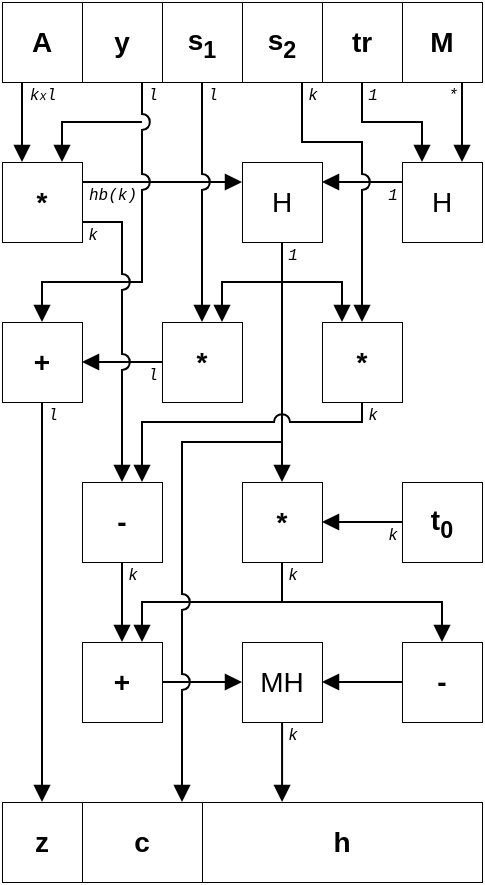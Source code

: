 <mxfile version="20.3.0" type="device"><diagram id="kgpKYQtTHZ0yAKxKKP6v" name="Page-1"><mxGraphModel dx="813" dy="517" grid="1" gridSize="10" guides="1" tooltips="1" connect="1" arrows="1" fold="1" page="1" pageScale="1" pageWidth="850" pageHeight="1100" math="0" shadow="0"><root><mxCell id="0"/><mxCell id="1" parent="0"/><mxCell id="dFb1fOfkgWLa8ki5pc7w-33" style="edgeStyle=orthogonalEdgeStyle;rounded=0;jumpStyle=arc;jumpSize=8;orthogonalLoop=1;jettySize=auto;html=1;entryX=0.5;entryY=0;entryDx=0;entryDy=0;endArrow=block;endFill=1;" parent="1" source="dFb1fOfkgWLa8ki5pc7w-8" target="dFb1fOfkgWLa8ki5pc7w-32" edge="1"><mxGeometry relative="1" as="geometry"/></mxCell><mxCell id="9cmA0hQNFxoOdOFhQ6iF-42" style="edgeStyle=orthogonalEdgeStyle;rounded=0;jumpStyle=arc;jumpSize=10;orthogonalLoop=1;jettySize=auto;html=1;entryX=0.25;entryY=0;entryDx=0;entryDy=0;fontSize=6;startArrow=none;startFill=0;endArrow=block;endFill=1;exitX=0.25;exitY=1;exitDx=0;exitDy=0;" parent="1" source="3KpETBeqzy1ZQJSmCBxF-336" target="GimO8Tfs8xw4bccf_avH-1" edge="1"><mxGeometry relative="1" as="geometry"><Array as="points"><mxPoint x="330" y="320"/></Array><mxPoint x="190" y="310" as="sourcePoint"/></mxGeometry></mxCell><mxCell id="3KpETBeqzy1ZQJSmCBxF-336" value="&lt;b&gt;A&lt;/b&gt;" style="rounded=0;whiteSpace=wrap;html=1;strokeWidth=0.5;fontFamily=Helvetica;fontSize=14;fillColor=default;" parent="1" vertex="1"><mxGeometry x="320" y="240" width="40" height="40" as="geometry"/></mxCell><mxCell id="3KpETBeqzy1ZQJSmCBxF-337" value="&lt;b&gt;y&lt;/b&gt;" style="rounded=0;whiteSpace=wrap;html=1;strokeWidth=0.5;fontFamily=Helvetica;fontSize=14;fillColor=default;" parent="1" vertex="1"><mxGeometry x="360" y="240" width="40" height="40" as="geometry"/></mxCell><mxCell id="3KpETBeqzy1ZQJSmCBxF-338" value="&lt;b&gt;s&lt;sub&gt;1&lt;/sub&gt;&lt;/b&gt;" style="rounded=0;whiteSpace=wrap;html=1;strokeWidth=0.5;fontFamily=Helvetica;fontSize=14;fillColor=default;" parent="1" vertex="1"><mxGeometry x="400" y="240" width="40" height="40" as="geometry"/></mxCell><mxCell id="dFb1fOfkgWLa8ki5pc7w-9" style="edgeStyle=orthogonalEdgeStyle;rounded=0;orthogonalLoop=1;jettySize=auto;html=1;entryX=0;entryY=0.25;entryDx=0;entryDy=0;endArrow=block;endFill=1;exitX=1;exitY=0.25;exitDx=0;exitDy=0;" parent="1" source="GimO8Tfs8xw4bccf_avH-1" target="dFb1fOfkgWLa8ki5pc7w-8" edge="1"><mxGeometry relative="1" as="geometry"/></mxCell><mxCell id="dFb1fOfkgWLa8ki5pc7w-59" style="edgeStyle=orthogonalEdgeStyle;rounded=0;jumpStyle=arc;jumpSize=8;orthogonalLoop=1;jettySize=auto;html=1;exitX=0.75;exitY=0;exitDx=0;exitDy=0;endArrow=block;endFill=1;entryX=0.75;entryY=0;entryDx=0;entryDy=0;" parent="1" target="GimO8Tfs8xw4bccf_avH-1" edge="1"><mxGeometry relative="1" as="geometry"><mxPoint x="390" y="300" as="sourcePoint"/><Array as="points"><mxPoint x="350" y="300"/></Array></mxGeometry></mxCell><mxCell id="GimO8Tfs8xw4bccf_avH-1" value="&lt;b&gt;*&lt;/b&gt;" style="rounded=0;whiteSpace=wrap;html=1;strokeWidth=0.5;fontFamily=Helvetica;fontSize=14;fillColor=default;" parent="1" vertex="1"><mxGeometry x="320" y="320" width="40" height="40" as="geometry"/></mxCell><mxCell id="GimO8Tfs8xw4bccf_avH-8" value="&lt;font face=&quot;Courier New&quot; style=&quot;font-size: 8px;&quot;&gt;k&lt;/font&gt;&lt;font face=&quot;Courier New&quot; style=&quot;font-size: 6px;&quot;&gt;x&lt;/font&gt;&lt;font face=&quot;Courier New&quot; style=&quot;font-size: 8px;&quot;&gt;l&lt;/font&gt;" style="text;html=1;align=center;verticalAlign=middle;resizable=0;points=[];autosize=1;strokeColor=none;fillColor=none;fontStyle=2" parent="1" vertex="1"><mxGeometry x="320" y="270" width="40" height="30" as="geometry"/></mxCell><mxCell id="9cmA0hQNFxoOdOFhQ6iF-6" value="&lt;b&gt;c&lt;/b&gt;" style="rounded=0;whiteSpace=wrap;html=1;strokeWidth=0.5;fontFamily=Helvetica;fontSize=14;fillColor=default;" parent="1" vertex="1"><mxGeometry x="360" y="640" width="60" height="40" as="geometry"/></mxCell><mxCell id="9cmA0hQNFxoOdOFhQ6iF-7" value="&lt;b&gt;z&lt;/b&gt;" style="rounded=0;whiteSpace=wrap;html=1;strokeWidth=0.5;fontFamily=Helvetica;fontSize=14;fillColor=default;" parent="1" vertex="1"><mxGeometry x="320" y="640" width="40" height="40" as="geometry"/></mxCell><mxCell id="dFb1fOfkgWLa8ki5pc7w-6" style="edgeStyle=orthogonalEdgeStyle;rounded=0;orthogonalLoop=1;jettySize=auto;html=1;exitX=0.75;exitY=1;exitDx=0;exitDy=0;entryX=0.75;entryY=0;entryDx=0;entryDy=0;endArrow=block;endFill=1;" parent="1" source="9cmA0hQNFxoOdOFhQ6iF-24" target="dFb1fOfkgWLa8ki5pc7w-3" edge="1"><mxGeometry relative="1" as="geometry"/></mxCell><mxCell id="9cmA0hQNFxoOdOFhQ6iF-24" value="&lt;b&gt;M&lt;/b&gt;" style="rounded=0;whiteSpace=wrap;html=1;strokeWidth=0.5;fontFamily=Helvetica;fontSize=14;fillColor=default;" parent="1" vertex="1"><mxGeometry x="520" y="240" width="40" height="40" as="geometry"/></mxCell><mxCell id="dFb1fOfkgWLa8ki5pc7w-1" value="&lt;b&gt;s&lt;sub&gt;2&lt;/sub&gt;&lt;/b&gt;" style="rounded=0;whiteSpace=wrap;html=1;strokeWidth=0.5;fontFamily=Helvetica;fontSize=14;fillColor=default;" parent="1" vertex="1"><mxGeometry x="440" y="240" width="40" height="40" as="geometry"/></mxCell><mxCell id="dFb1fOfkgWLa8ki5pc7w-5" style="edgeStyle=orthogonalEdgeStyle;rounded=0;orthogonalLoop=1;jettySize=auto;html=1;entryX=0.25;entryY=0;entryDx=0;entryDy=0;endArrow=block;endFill=1;" parent="1" source="dFb1fOfkgWLa8ki5pc7w-2" target="dFb1fOfkgWLa8ki5pc7w-3" edge="1"><mxGeometry relative="1" as="geometry"/></mxCell><mxCell id="dFb1fOfkgWLa8ki5pc7w-2" value="&lt;b&gt;tr&lt;/b&gt;" style="rounded=0;whiteSpace=wrap;html=1;strokeWidth=0.5;fontFamily=Helvetica;fontSize=14;fillColor=default;" parent="1" vertex="1"><mxGeometry x="480" y="240" width="40" height="40" as="geometry"/></mxCell><mxCell id="dFb1fOfkgWLa8ki5pc7w-10" style="edgeStyle=orthogonalEdgeStyle;rounded=0;orthogonalLoop=1;jettySize=auto;html=1;entryX=1;entryY=0.25;entryDx=0;entryDy=0;endArrow=block;endFill=1;exitX=0;exitY=0.25;exitDx=0;exitDy=0;" parent="1" source="dFb1fOfkgWLa8ki5pc7w-3" target="dFb1fOfkgWLa8ki5pc7w-8" edge="1"><mxGeometry relative="1" as="geometry"/></mxCell><mxCell id="dFb1fOfkgWLa8ki5pc7w-3" value="H" style="rounded=0;whiteSpace=wrap;html=1;strokeWidth=0.5;fontFamily=Helvetica;fontSize=14;fillColor=default;" parent="1" vertex="1"><mxGeometry x="520" y="320" width="40" height="40" as="geometry"/></mxCell><mxCell id="dFb1fOfkgWLa8ki5pc7w-8" value="H" style="rounded=0;whiteSpace=wrap;html=1;strokeWidth=0.5;fontFamily=Helvetica;fontSize=14;fillColor=default;" parent="1" vertex="1"><mxGeometry x="440" y="320" width="40" height="40" as="geometry"/></mxCell><mxCell id="dFb1fOfkgWLa8ki5pc7w-47" style="edgeStyle=orthogonalEdgeStyle;rounded=0;jumpStyle=arc;jumpSize=8;orthogonalLoop=1;jettySize=auto;html=1;entryX=0.5;entryY=0;entryDx=0;entryDy=0;endArrow=block;endFill=1;" parent="1" source="dFb1fOfkgWLa8ki5pc7w-11" target="9cmA0hQNFxoOdOFhQ6iF-7" edge="1"><mxGeometry relative="1" as="geometry"/></mxCell><mxCell id="dFb1fOfkgWLa8ki5pc7w-11" value="&lt;b&gt;+&lt;/b&gt;" style="rounded=0;whiteSpace=wrap;html=1;strokeWidth=0.5;fontFamily=Helvetica;fontSize=14;fillColor=default;" parent="1" vertex="1"><mxGeometry x="320" y="400" width="40" height="40" as="geometry"/></mxCell><mxCell id="dFb1fOfkgWLa8ki5pc7w-12" style="edgeStyle=orthogonalEdgeStyle;rounded=0;orthogonalLoop=1;jettySize=auto;html=1;exitX=0.75;exitY=1;exitDx=0;exitDy=0;entryX=0.5;entryY=0;entryDx=0;entryDy=0;endArrow=block;endFill=1;jumpStyle=arc;jumpSize=8;" parent="1" source="3KpETBeqzy1ZQJSmCBxF-337" target="dFb1fOfkgWLa8ki5pc7w-11" edge="1"><mxGeometry relative="1" as="geometry"><Array as="points"><mxPoint x="390" y="380"/><mxPoint x="340" y="380"/></Array></mxGeometry></mxCell><mxCell id="dFb1fOfkgWLa8ki5pc7w-20" style="edgeStyle=orthogonalEdgeStyle;rounded=0;jumpStyle=arc;jumpSize=8;orthogonalLoop=1;jettySize=auto;html=1;entryX=1;entryY=0.5;entryDx=0;entryDy=0;endArrow=block;endFill=1;" parent="1" source="dFb1fOfkgWLa8ki5pc7w-13" target="dFb1fOfkgWLa8ki5pc7w-11" edge="1"><mxGeometry relative="1" as="geometry"/></mxCell><mxCell id="dFb1fOfkgWLa8ki5pc7w-67" style="edgeStyle=orthogonalEdgeStyle;rounded=0;jumpStyle=arc;jumpSize=8;orthogonalLoop=1;jettySize=auto;html=1;exitX=0.75;exitY=0;exitDx=0;exitDy=0;endArrow=block;endFill=1;entryX=0.75;entryY=0;entryDx=0;entryDy=0;" parent="1" target="dFb1fOfkgWLa8ki5pc7w-13" edge="1"><mxGeometry relative="1" as="geometry"><mxPoint x="460" y="380.0" as="sourcePoint"/><Array as="points"><mxPoint x="430" y="380"/></Array></mxGeometry></mxCell><mxCell id="dFb1fOfkgWLa8ki5pc7w-13" value="&lt;b&gt;*&lt;/b&gt;" style="rounded=0;whiteSpace=wrap;html=1;strokeWidth=0.5;fontFamily=Helvetica;fontSize=14;fillColor=default;" parent="1" vertex="1"><mxGeometry x="400" y="400" width="40" height="40" as="geometry"/></mxCell><mxCell id="dFb1fOfkgWLa8ki5pc7w-34" style="edgeStyle=orthogonalEdgeStyle;rounded=0;jumpStyle=arc;jumpSize=8;orthogonalLoop=1;jettySize=auto;html=1;entryX=0.75;entryY=0;entryDx=0;entryDy=0;endArrow=block;endFill=1;" parent="1" source="dFb1fOfkgWLa8ki5pc7w-14" target="dFb1fOfkgWLa8ki5pc7w-22" edge="1"><mxGeometry relative="1" as="geometry"><Array as="points"><mxPoint x="500" y="450"/><mxPoint x="390" y="450"/></Array></mxGeometry></mxCell><mxCell id="dFb1fOfkgWLa8ki5pc7w-65" style="edgeStyle=orthogonalEdgeStyle;rounded=0;jumpStyle=arc;jumpSize=8;orthogonalLoop=1;jettySize=auto;html=1;endArrow=block;endFill=1;entryX=0.25;entryY=0;entryDx=0;entryDy=0;" parent="1" target="dFb1fOfkgWLa8ki5pc7w-14" edge="1"><mxGeometry relative="1" as="geometry"><mxPoint x="460" y="380" as="sourcePoint"/><Array as="points"><mxPoint x="460" y="380"/><mxPoint x="490" y="380"/></Array></mxGeometry></mxCell><mxCell id="dFb1fOfkgWLa8ki5pc7w-14" value="&lt;b&gt;*&lt;/b&gt;" style="rounded=0;whiteSpace=wrap;html=1;strokeWidth=0.5;fontFamily=Helvetica;fontSize=14;fillColor=default;" parent="1" vertex="1"><mxGeometry x="480" y="400" width="40" height="40" as="geometry"/></mxCell><mxCell id="dFb1fOfkgWLa8ki5pc7w-18" style="edgeStyle=orthogonalEdgeStyle;rounded=0;jumpStyle=arc;jumpSize=8;orthogonalLoop=1;jettySize=auto;html=1;entryX=0.5;entryY=0;entryDx=0;entryDy=0;endArrow=block;endFill=1;" parent="1" source="dFb1fOfkgWLa8ki5pc7w-1" target="dFb1fOfkgWLa8ki5pc7w-14" edge="1"><mxGeometry relative="1" as="geometry"><Array as="points"><mxPoint x="470" y="310"/><mxPoint x="500" y="310"/></Array></mxGeometry></mxCell><mxCell id="dFb1fOfkgWLa8ki5pc7w-17" style="edgeStyle=orthogonalEdgeStyle;rounded=0;jumpStyle=arc;jumpSize=8;orthogonalLoop=1;jettySize=auto;html=1;endArrow=block;endFill=1;" parent="1" source="3KpETBeqzy1ZQJSmCBxF-338" target="dFb1fOfkgWLa8ki5pc7w-13" edge="1"><mxGeometry relative="1" as="geometry"/></mxCell><mxCell id="dFb1fOfkgWLa8ki5pc7w-23" style="edgeStyle=orthogonalEdgeStyle;rounded=0;jumpStyle=arc;jumpSize=8;orthogonalLoop=1;jettySize=auto;html=1;endArrow=block;endFill=1;entryX=0.5;entryY=0;entryDx=0;entryDy=0;exitX=1;exitY=0.75;exitDx=0;exitDy=0;" parent="1" source="GimO8Tfs8xw4bccf_avH-1" target="dFb1fOfkgWLa8ki5pc7w-22" edge="1"><mxGeometry relative="1" as="geometry"><mxPoint x="380" y="350" as="sourcePoint"/></mxGeometry></mxCell><mxCell id="dFb1fOfkgWLa8ki5pc7w-30" style="edgeStyle=orthogonalEdgeStyle;rounded=0;jumpStyle=arc;jumpSize=8;orthogonalLoop=1;jettySize=auto;html=1;entryX=0.5;entryY=0;entryDx=0;entryDy=0;endArrow=block;endFill=1;" parent="1" source="dFb1fOfkgWLa8ki5pc7w-22" target="dFb1fOfkgWLa8ki5pc7w-29" edge="1"><mxGeometry relative="1" as="geometry"/></mxCell><mxCell id="dFb1fOfkgWLa8ki5pc7w-22" value="&lt;b&gt;-&lt;/b&gt;" style="rounded=0;whiteSpace=wrap;html=1;strokeWidth=0.5;fontFamily=Helvetica;fontSize=14;fillColor=default;" parent="1" vertex="1"><mxGeometry x="360" y="480" width="40" height="40" as="geometry"/></mxCell><mxCell id="dFb1fOfkgWLa8ki5pc7w-36" style="edgeStyle=orthogonalEdgeStyle;rounded=0;jumpStyle=arc;jumpSize=8;orthogonalLoop=1;jettySize=auto;html=1;entryX=1;entryY=0.5;entryDx=0;entryDy=0;endArrow=block;endFill=1;" parent="1" source="dFb1fOfkgWLa8ki5pc7w-26" target="dFb1fOfkgWLa8ki5pc7w-32" edge="1"><mxGeometry relative="1" as="geometry"/></mxCell><mxCell id="dFb1fOfkgWLa8ki5pc7w-26" value="&lt;b&gt;t&lt;sub&gt;0&lt;/sub&gt;&lt;/b&gt;" style="rounded=0;whiteSpace=wrap;html=1;strokeWidth=0.5;fontFamily=Helvetica;fontSize=14;fillColor=default;" parent="1" vertex="1"><mxGeometry x="520" y="480" width="40" height="40" as="geometry"/></mxCell><mxCell id="dFb1fOfkgWLa8ki5pc7w-49" style="edgeStyle=orthogonalEdgeStyle;rounded=0;jumpStyle=arc;jumpSize=8;orthogonalLoop=1;jettySize=auto;html=1;entryX=0;entryY=0.5;entryDx=0;entryDy=0;endArrow=block;endFill=1;" parent="1" source="dFb1fOfkgWLa8ki5pc7w-29" target="dFb1fOfkgWLa8ki5pc7w-37" edge="1"><mxGeometry relative="1" as="geometry"/></mxCell><mxCell id="dFb1fOfkgWLa8ki5pc7w-29" value="&lt;b&gt;+&lt;/b&gt;" style="rounded=0;whiteSpace=wrap;html=1;strokeWidth=0.5;fontFamily=Helvetica;fontSize=14;fillColor=default;" parent="1" vertex="1"><mxGeometry x="360" y="560" width="40" height="40" as="geometry"/></mxCell><mxCell id="dFb1fOfkgWLa8ki5pc7w-35" style="edgeStyle=orthogonalEdgeStyle;rounded=0;jumpStyle=arc;jumpSize=8;orthogonalLoop=1;jettySize=auto;html=1;entryX=0.75;entryY=0;entryDx=0;entryDy=0;endArrow=block;endFill=1;" parent="1" source="dFb1fOfkgWLa8ki5pc7w-32" target="dFb1fOfkgWLa8ki5pc7w-29" edge="1"><mxGeometry relative="1" as="geometry"><Array as="points"><mxPoint x="460" y="540"/><mxPoint x="390" y="540"/></Array></mxGeometry></mxCell><mxCell id="dFb1fOfkgWLa8ki5pc7w-32" value="&lt;b&gt;*&lt;/b&gt;" style="rounded=0;whiteSpace=wrap;html=1;strokeWidth=0.5;fontFamily=Helvetica;fontSize=14;fillColor=default;" parent="1" vertex="1"><mxGeometry x="440" y="480" width="40" height="40" as="geometry"/></mxCell><mxCell id="dFb1fOfkgWLa8ki5pc7w-43" style="edgeStyle=orthogonalEdgeStyle;rounded=0;jumpStyle=arc;jumpSize=8;orthogonalLoop=1;jettySize=auto;html=1;entryX=0.286;entryY=0;entryDx=0;entryDy=0;entryPerimeter=0;endArrow=block;endFill=1;" parent="1" source="dFb1fOfkgWLa8ki5pc7w-37" target="dFb1fOfkgWLa8ki5pc7w-42" edge="1"><mxGeometry relative="1" as="geometry"/></mxCell><mxCell id="dFb1fOfkgWLa8ki5pc7w-37" value="MH" style="rounded=0;whiteSpace=wrap;html=1;strokeWidth=0.5;fontFamily=Helvetica;fontSize=14;fillColor=default;" parent="1" vertex="1"><mxGeometry x="440" y="560" width="40" height="40" as="geometry"/></mxCell><mxCell id="dFb1fOfkgWLa8ki5pc7w-40" style="edgeStyle=orthogonalEdgeStyle;rounded=0;jumpStyle=arc;jumpSize=8;orthogonalLoop=1;jettySize=auto;html=1;exitX=0;exitY=0.5;exitDx=0;exitDy=0;endArrow=block;endFill=1;" parent="1" source="dFb1fOfkgWLa8ki5pc7w-38" edge="1"><mxGeometry relative="1" as="geometry"><mxPoint x="480" y="580" as="targetPoint"/><Array as="points"/></mxGeometry></mxCell><mxCell id="dFb1fOfkgWLa8ki5pc7w-77" style="edgeStyle=orthogonalEdgeStyle;rounded=0;jumpStyle=arc;jumpSize=8;orthogonalLoop=1;jettySize=auto;html=1;exitX=0.5;exitY=0;exitDx=0;exitDy=0;endArrow=block;endFill=1;entryX=0.5;entryY=0;entryDx=0;entryDy=0;" parent="1" target="dFb1fOfkgWLa8ki5pc7w-38" edge="1"><mxGeometry relative="1" as="geometry"><mxPoint x="460" y="540.0" as="sourcePoint"/><Array as="points"><mxPoint x="540" y="540"/></Array></mxGeometry></mxCell><mxCell id="dFb1fOfkgWLa8ki5pc7w-38" value="&lt;b&gt;-&lt;/b&gt;" style="rounded=0;whiteSpace=wrap;html=1;strokeWidth=0.5;fontFamily=Helvetica;fontSize=14;fillColor=default;" parent="1" vertex="1"><mxGeometry x="520" y="560" width="40" height="40" as="geometry"/></mxCell><mxCell id="dFb1fOfkgWLa8ki5pc7w-42" value="&lt;b&gt;h&lt;/b&gt;" style="rounded=0;whiteSpace=wrap;html=1;strokeWidth=0.5;fontFamily=Helvetica;fontSize=14;fillColor=default;" parent="1" vertex="1"><mxGeometry x="420" y="640" width="140" height="40" as="geometry"/></mxCell><mxCell id="dFb1fOfkgWLa8ki5pc7w-46" style="edgeStyle=orthogonalEdgeStyle;rounded=0;jumpStyle=arc;jumpSize=8;orthogonalLoop=1;jettySize=auto;html=1;exitX=0.75;exitY=0;exitDx=0;exitDy=0;endArrow=block;endFill=1;" parent="1" target="9cmA0hQNFxoOdOFhQ6iF-6" edge="1"><mxGeometry relative="1" as="geometry"><mxPoint x="460" y="460" as="sourcePoint"/><Array as="points"><mxPoint x="410" y="460"/></Array></mxGeometry></mxCell><mxCell id="dFb1fOfkgWLa8ki5pc7w-53" value="&lt;font face=&quot;Courier New&quot;&gt;&lt;span style=&quot;font-size: 8px;&quot;&gt;l&lt;/span&gt;&lt;/font&gt;" style="text;html=1;align=center;verticalAlign=middle;resizable=0;points=[];autosize=1;strokeColor=none;fillColor=none;fontStyle=2" parent="1" vertex="1"><mxGeometry x="410" y="270" width="30" height="30" as="geometry"/></mxCell><mxCell id="dFb1fOfkgWLa8ki5pc7w-54" value="&lt;font face=&quot;Courier New&quot;&gt;&lt;span style=&quot;font-size: 8px;&quot;&gt;k&lt;/span&gt;&lt;/font&gt;" style="text;html=1;align=center;verticalAlign=middle;resizable=0;points=[];autosize=1;strokeColor=none;fillColor=none;fontStyle=2" parent="1" vertex="1"><mxGeometry x="460" y="270" width="30" height="30" as="geometry"/></mxCell><mxCell id="dFb1fOfkgWLa8ki5pc7w-55" value="&lt;font face=&quot;Courier New&quot;&gt;&lt;span style=&quot;font-size: 8px;&quot;&gt;1&lt;/span&gt;&lt;/font&gt;" style="text;html=1;align=center;verticalAlign=middle;resizable=0;points=[];autosize=1;strokeColor=none;fillColor=none;fontStyle=2" parent="1" vertex="1"><mxGeometry x="490" y="270" width="30" height="30" as="geometry"/></mxCell><mxCell id="dFb1fOfkgWLa8ki5pc7w-57" value="&lt;font face=&quot;Courier New&quot;&gt;&lt;span style=&quot;font-size: 8px;&quot;&gt;*&lt;/span&gt;&lt;/font&gt;" style="text;html=1;align=center;verticalAlign=middle;resizable=0;points=[];autosize=1;strokeColor=none;fillColor=none;fontStyle=2" parent="1" vertex="1"><mxGeometry x="530" y="270" width="30" height="30" as="geometry"/></mxCell><mxCell id="dFb1fOfkgWLa8ki5pc7w-61" value="&lt;font face=&quot;Courier New&quot;&gt;&lt;span style=&quot;font-size: 8px;&quot;&gt;l&lt;/span&gt;&lt;/font&gt;" style="text;html=1;align=center;verticalAlign=middle;resizable=0;points=[];autosize=1;strokeColor=none;fillColor=none;fontStyle=2" parent="1" vertex="1"><mxGeometry x="380" y="270" width="30" height="30" as="geometry"/></mxCell><mxCell id="dFb1fOfkgWLa8ki5pc7w-63" value="&lt;font face=&quot;Courier New&quot;&gt;&lt;span style=&quot;font-size: 8px;&quot;&gt;1&lt;/span&gt;&lt;/font&gt;" style="text;html=1;align=center;verticalAlign=middle;resizable=0;points=[];autosize=1;strokeColor=none;fillColor=none;fontStyle=2" parent="1" vertex="1"><mxGeometry x="500" y="320" width="30" height="30" as="geometry"/></mxCell><mxCell id="dFb1fOfkgWLa8ki5pc7w-68" value="&lt;font face=&quot;Courier New&quot;&gt;&lt;span style=&quot;font-size: 8px;&quot;&gt;1&lt;/span&gt;&lt;/font&gt;" style="text;html=1;align=center;verticalAlign=middle;resizable=0;points=[];autosize=1;strokeColor=none;fillColor=none;fontStyle=2" parent="1" vertex="1"><mxGeometry x="450" y="350" width="30" height="30" as="geometry"/></mxCell><mxCell id="dFb1fOfkgWLa8ki5pc7w-71" value="&lt;font face=&quot;Courier New&quot;&gt;&lt;span style=&quot;font-size: 8px;&quot;&gt;l&lt;/span&gt;&lt;/font&gt;" style="text;html=1;align=center;verticalAlign=middle;resizable=0;points=[];autosize=1;strokeColor=none;fillColor=none;fontStyle=2" parent="1" vertex="1"><mxGeometry x="380" y="410" width="30" height="30" as="geometry"/></mxCell><mxCell id="dFb1fOfkgWLa8ki5pc7w-72" value="&lt;font face=&quot;Courier New&quot;&gt;&lt;span style=&quot;font-size: 8px;&quot;&gt;k&lt;/span&gt;&lt;/font&gt;" style="text;html=1;align=center;verticalAlign=middle;resizable=0;points=[];autosize=1;strokeColor=none;fillColor=none;fontStyle=2" parent="1" vertex="1"><mxGeometry x="490" y="430" width="30" height="30" as="geometry"/></mxCell><mxCell id="dFb1fOfkgWLa8ki5pc7w-73" value="&lt;font face=&quot;Courier New&quot;&gt;&lt;span style=&quot;font-size: 8px;&quot;&gt;l&lt;/span&gt;&lt;/font&gt;" style="text;html=1;align=center;verticalAlign=middle;resizable=0;points=[];autosize=1;strokeColor=none;fillColor=none;fontStyle=2" parent="1" vertex="1"><mxGeometry x="330" y="430" width="30" height="30" as="geometry"/></mxCell><mxCell id="dFb1fOfkgWLa8ki5pc7w-74" value="&lt;font face=&quot;Courier New&quot;&gt;&lt;span style=&quot;font-size: 8px;&quot;&gt;k&lt;/span&gt;&lt;/font&gt;" style="text;html=1;align=center;verticalAlign=middle;resizable=0;points=[];autosize=1;strokeColor=none;fillColor=none;fontStyle=2" parent="1" vertex="1"><mxGeometry x="370" y="510" width="30" height="30" as="geometry"/></mxCell><mxCell id="dFb1fOfkgWLa8ki5pc7w-75" value="&lt;font face=&quot;Courier New&quot;&gt;&lt;span style=&quot;font-size: 8px;&quot;&gt;k&lt;/span&gt;&lt;/font&gt;" style="text;html=1;align=center;verticalAlign=middle;resizable=0;points=[];autosize=1;strokeColor=none;fillColor=none;fontStyle=2" parent="1" vertex="1"><mxGeometry x="500" y="490" width="30" height="30" as="geometry"/></mxCell><mxCell id="dFb1fOfkgWLa8ki5pc7w-78" value="&lt;font face=&quot;Courier New&quot;&gt;&lt;span style=&quot;font-size: 8px;&quot;&gt;k&lt;/span&gt;&lt;/font&gt;" style="text;html=1;align=center;verticalAlign=middle;resizable=0;points=[];autosize=1;strokeColor=none;fillColor=none;fontStyle=2" parent="1" vertex="1"><mxGeometry x="450" y="510" width="30" height="30" as="geometry"/></mxCell><mxCell id="dFb1fOfkgWLa8ki5pc7w-79" value="&lt;font face=&quot;Courier New&quot;&gt;&lt;span style=&quot;font-size: 8px;&quot;&gt;k&lt;/span&gt;&lt;/font&gt;" style="text;html=1;align=center;verticalAlign=middle;resizable=0;points=[];autosize=1;strokeColor=none;fillColor=none;fontStyle=2" parent="1" vertex="1"><mxGeometry x="450" y="590" width="30" height="30" as="geometry"/></mxCell><mxCell id="yRsRcANwPJTkU3xY2S1Z-1" value="&lt;font face=&quot;Courier New&quot;&gt;&lt;span style=&quot;font-size: 8px;&quot;&gt;hb(k)&lt;/span&gt;&lt;/font&gt;" style="text;html=1;align=center;verticalAlign=middle;resizable=0;points=[];autosize=1;strokeColor=none;fillColor=none;fontStyle=2" parent="1" vertex="1"><mxGeometry x="350" y="320" width="50" height="30" as="geometry"/></mxCell><mxCell id="yRsRcANwPJTkU3xY2S1Z-2" value="&lt;font face=&quot;Courier New&quot;&gt;&lt;span style=&quot;font-size: 8px;&quot;&gt;k&lt;/span&gt;&lt;/font&gt;" style="text;html=1;align=center;verticalAlign=middle;resizable=0;points=[];autosize=1;strokeColor=none;fillColor=none;fontStyle=2" parent="1" vertex="1"><mxGeometry x="350" y="340" width="30" height="30" as="geometry"/></mxCell></root></mxGraphModel></diagram></mxfile>